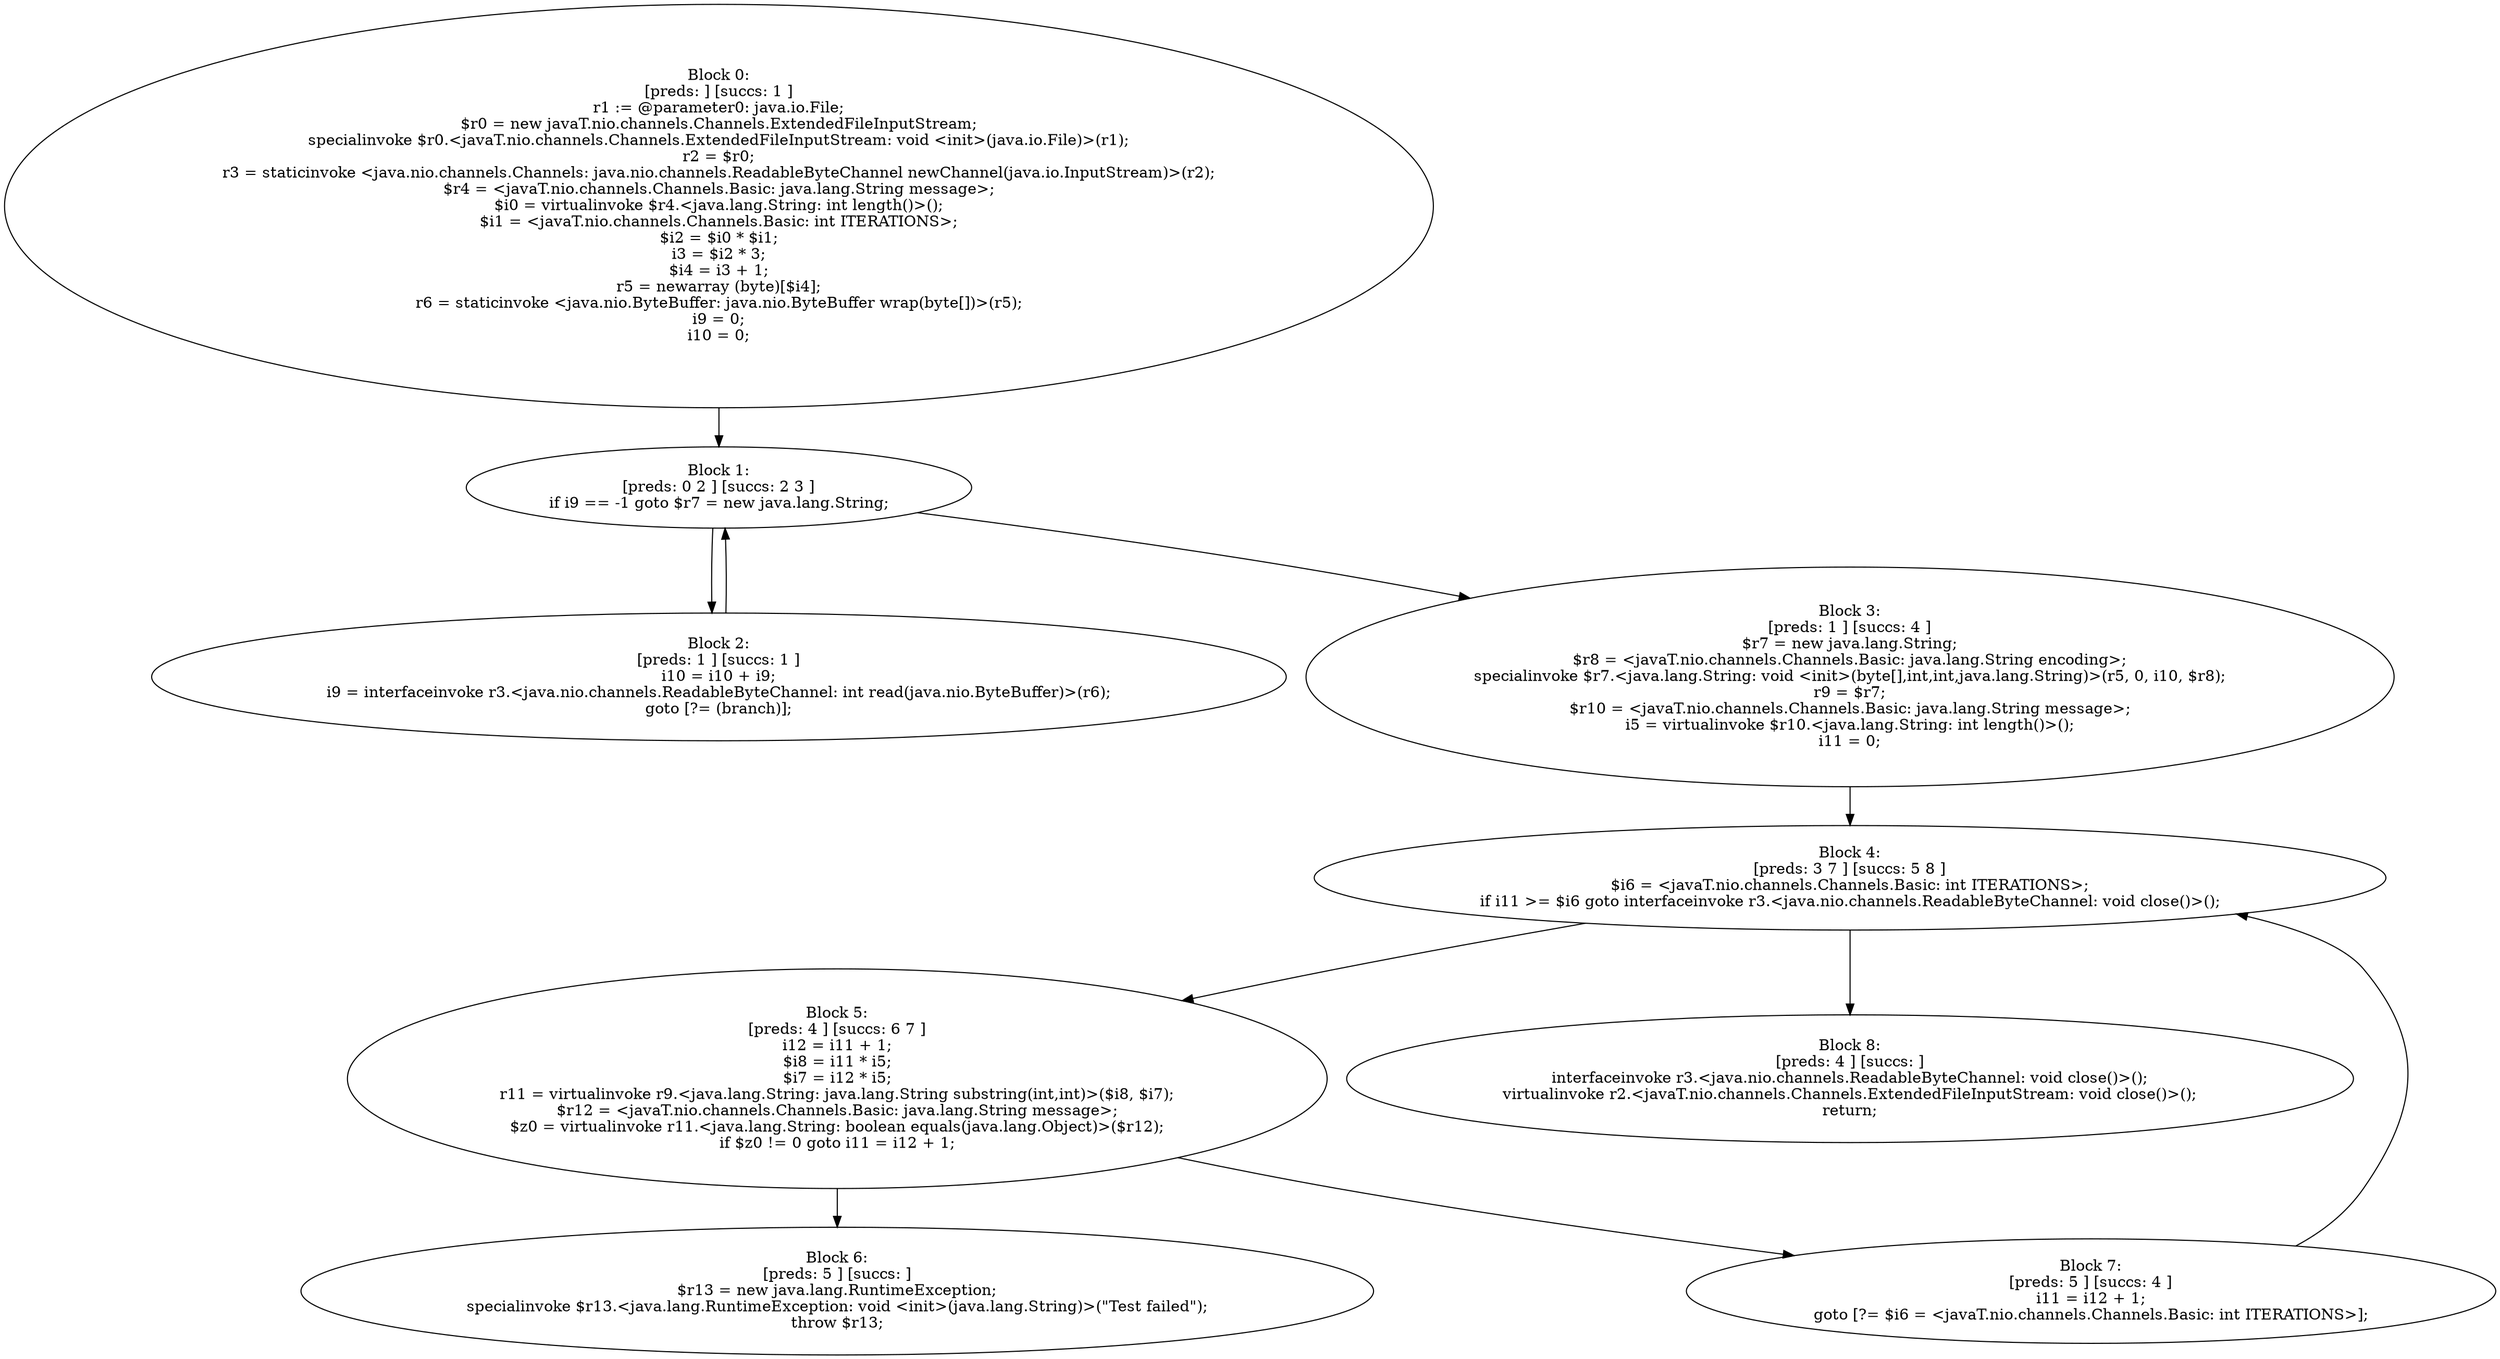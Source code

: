 digraph "unitGraph" {
    "Block 0:
[preds: ] [succs: 1 ]
r1 := @parameter0: java.io.File;
$r0 = new javaT.nio.channels.Channels.ExtendedFileInputStream;
specialinvoke $r0.<javaT.nio.channels.Channels.ExtendedFileInputStream: void <init>(java.io.File)>(r1);
r2 = $r0;
r3 = staticinvoke <java.nio.channels.Channels: java.nio.channels.ReadableByteChannel newChannel(java.io.InputStream)>(r2);
$r4 = <javaT.nio.channels.Channels.Basic: java.lang.String message>;
$i0 = virtualinvoke $r4.<java.lang.String: int length()>();
$i1 = <javaT.nio.channels.Channels.Basic: int ITERATIONS>;
$i2 = $i0 * $i1;
i3 = $i2 * 3;
$i4 = i3 + 1;
r5 = newarray (byte)[$i4];
r6 = staticinvoke <java.nio.ByteBuffer: java.nio.ByteBuffer wrap(byte[])>(r5);
i9 = 0;
i10 = 0;
"
    "Block 1:
[preds: 0 2 ] [succs: 2 3 ]
if i9 == -1 goto $r7 = new java.lang.String;
"
    "Block 2:
[preds: 1 ] [succs: 1 ]
i10 = i10 + i9;
i9 = interfaceinvoke r3.<java.nio.channels.ReadableByteChannel: int read(java.nio.ByteBuffer)>(r6);
goto [?= (branch)];
"
    "Block 3:
[preds: 1 ] [succs: 4 ]
$r7 = new java.lang.String;
$r8 = <javaT.nio.channels.Channels.Basic: java.lang.String encoding>;
specialinvoke $r7.<java.lang.String: void <init>(byte[],int,int,java.lang.String)>(r5, 0, i10, $r8);
r9 = $r7;
$r10 = <javaT.nio.channels.Channels.Basic: java.lang.String message>;
i5 = virtualinvoke $r10.<java.lang.String: int length()>();
i11 = 0;
"
    "Block 4:
[preds: 3 7 ] [succs: 5 8 ]
$i6 = <javaT.nio.channels.Channels.Basic: int ITERATIONS>;
if i11 >= $i6 goto interfaceinvoke r3.<java.nio.channels.ReadableByteChannel: void close()>();
"
    "Block 5:
[preds: 4 ] [succs: 6 7 ]
i12 = i11 + 1;
$i8 = i11 * i5;
$i7 = i12 * i5;
r11 = virtualinvoke r9.<java.lang.String: java.lang.String substring(int,int)>($i8, $i7);
$r12 = <javaT.nio.channels.Channels.Basic: java.lang.String message>;
$z0 = virtualinvoke r11.<java.lang.String: boolean equals(java.lang.Object)>($r12);
if $z0 != 0 goto i11 = i12 + 1;
"
    "Block 6:
[preds: 5 ] [succs: ]
$r13 = new java.lang.RuntimeException;
specialinvoke $r13.<java.lang.RuntimeException: void <init>(java.lang.String)>(\"Test failed\");
throw $r13;
"
    "Block 7:
[preds: 5 ] [succs: 4 ]
i11 = i12 + 1;
goto [?= $i6 = <javaT.nio.channels.Channels.Basic: int ITERATIONS>];
"
    "Block 8:
[preds: 4 ] [succs: ]
interfaceinvoke r3.<java.nio.channels.ReadableByteChannel: void close()>();
virtualinvoke r2.<javaT.nio.channels.Channels.ExtendedFileInputStream: void close()>();
return;
"
    "Block 0:
[preds: ] [succs: 1 ]
r1 := @parameter0: java.io.File;
$r0 = new javaT.nio.channels.Channels.ExtendedFileInputStream;
specialinvoke $r0.<javaT.nio.channels.Channels.ExtendedFileInputStream: void <init>(java.io.File)>(r1);
r2 = $r0;
r3 = staticinvoke <java.nio.channels.Channels: java.nio.channels.ReadableByteChannel newChannel(java.io.InputStream)>(r2);
$r4 = <javaT.nio.channels.Channels.Basic: java.lang.String message>;
$i0 = virtualinvoke $r4.<java.lang.String: int length()>();
$i1 = <javaT.nio.channels.Channels.Basic: int ITERATIONS>;
$i2 = $i0 * $i1;
i3 = $i2 * 3;
$i4 = i3 + 1;
r5 = newarray (byte)[$i4];
r6 = staticinvoke <java.nio.ByteBuffer: java.nio.ByteBuffer wrap(byte[])>(r5);
i9 = 0;
i10 = 0;
"->"Block 1:
[preds: 0 2 ] [succs: 2 3 ]
if i9 == -1 goto $r7 = new java.lang.String;
";
    "Block 1:
[preds: 0 2 ] [succs: 2 3 ]
if i9 == -1 goto $r7 = new java.lang.String;
"->"Block 2:
[preds: 1 ] [succs: 1 ]
i10 = i10 + i9;
i9 = interfaceinvoke r3.<java.nio.channels.ReadableByteChannel: int read(java.nio.ByteBuffer)>(r6);
goto [?= (branch)];
";
    "Block 1:
[preds: 0 2 ] [succs: 2 3 ]
if i9 == -1 goto $r7 = new java.lang.String;
"->"Block 3:
[preds: 1 ] [succs: 4 ]
$r7 = new java.lang.String;
$r8 = <javaT.nio.channels.Channels.Basic: java.lang.String encoding>;
specialinvoke $r7.<java.lang.String: void <init>(byte[],int,int,java.lang.String)>(r5, 0, i10, $r8);
r9 = $r7;
$r10 = <javaT.nio.channels.Channels.Basic: java.lang.String message>;
i5 = virtualinvoke $r10.<java.lang.String: int length()>();
i11 = 0;
";
    "Block 2:
[preds: 1 ] [succs: 1 ]
i10 = i10 + i9;
i9 = interfaceinvoke r3.<java.nio.channels.ReadableByteChannel: int read(java.nio.ByteBuffer)>(r6);
goto [?= (branch)];
"->"Block 1:
[preds: 0 2 ] [succs: 2 3 ]
if i9 == -1 goto $r7 = new java.lang.String;
";
    "Block 3:
[preds: 1 ] [succs: 4 ]
$r7 = new java.lang.String;
$r8 = <javaT.nio.channels.Channels.Basic: java.lang.String encoding>;
specialinvoke $r7.<java.lang.String: void <init>(byte[],int,int,java.lang.String)>(r5, 0, i10, $r8);
r9 = $r7;
$r10 = <javaT.nio.channels.Channels.Basic: java.lang.String message>;
i5 = virtualinvoke $r10.<java.lang.String: int length()>();
i11 = 0;
"->"Block 4:
[preds: 3 7 ] [succs: 5 8 ]
$i6 = <javaT.nio.channels.Channels.Basic: int ITERATIONS>;
if i11 >= $i6 goto interfaceinvoke r3.<java.nio.channels.ReadableByteChannel: void close()>();
";
    "Block 4:
[preds: 3 7 ] [succs: 5 8 ]
$i6 = <javaT.nio.channels.Channels.Basic: int ITERATIONS>;
if i11 >= $i6 goto interfaceinvoke r3.<java.nio.channels.ReadableByteChannel: void close()>();
"->"Block 5:
[preds: 4 ] [succs: 6 7 ]
i12 = i11 + 1;
$i8 = i11 * i5;
$i7 = i12 * i5;
r11 = virtualinvoke r9.<java.lang.String: java.lang.String substring(int,int)>($i8, $i7);
$r12 = <javaT.nio.channels.Channels.Basic: java.lang.String message>;
$z0 = virtualinvoke r11.<java.lang.String: boolean equals(java.lang.Object)>($r12);
if $z0 != 0 goto i11 = i12 + 1;
";
    "Block 4:
[preds: 3 7 ] [succs: 5 8 ]
$i6 = <javaT.nio.channels.Channels.Basic: int ITERATIONS>;
if i11 >= $i6 goto interfaceinvoke r3.<java.nio.channels.ReadableByteChannel: void close()>();
"->"Block 8:
[preds: 4 ] [succs: ]
interfaceinvoke r3.<java.nio.channels.ReadableByteChannel: void close()>();
virtualinvoke r2.<javaT.nio.channels.Channels.ExtendedFileInputStream: void close()>();
return;
";
    "Block 5:
[preds: 4 ] [succs: 6 7 ]
i12 = i11 + 1;
$i8 = i11 * i5;
$i7 = i12 * i5;
r11 = virtualinvoke r9.<java.lang.String: java.lang.String substring(int,int)>($i8, $i7);
$r12 = <javaT.nio.channels.Channels.Basic: java.lang.String message>;
$z0 = virtualinvoke r11.<java.lang.String: boolean equals(java.lang.Object)>($r12);
if $z0 != 0 goto i11 = i12 + 1;
"->"Block 6:
[preds: 5 ] [succs: ]
$r13 = new java.lang.RuntimeException;
specialinvoke $r13.<java.lang.RuntimeException: void <init>(java.lang.String)>(\"Test failed\");
throw $r13;
";
    "Block 5:
[preds: 4 ] [succs: 6 7 ]
i12 = i11 + 1;
$i8 = i11 * i5;
$i7 = i12 * i5;
r11 = virtualinvoke r9.<java.lang.String: java.lang.String substring(int,int)>($i8, $i7);
$r12 = <javaT.nio.channels.Channels.Basic: java.lang.String message>;
$z0 = virtualinvoke r11.<java.lang.String: boolean equals(java.lang.Object)>($r12);
if $z0 != 0 goto i11 = i12 + 1;
"->"Block 7:
[preds: 5 ] [succs: 4 ]
i11 = i12 + 1;
goto [?= $i6 = <javaT.nio.channels.Channels.Basic: int ITERATIONS>];
";
    "Block 7:
[preds: 5 ] [succs: 4 ]
i11 = i12 + 1;
goto [?= $i6 = <javaT.nio.channels.Channels.Basic: int ITERATIONS>];
"->"Block 4:
[preds: 3 7 ] [succs: 5 8 ]
$i6 = <javaT.nio.channels.Channels.Basic: int ITERATIONS>;
if i11 >= $i6 goto interfaceinvoke r3.<java.nio.channels.ReadableByteChannel: void close()>();
";
}
